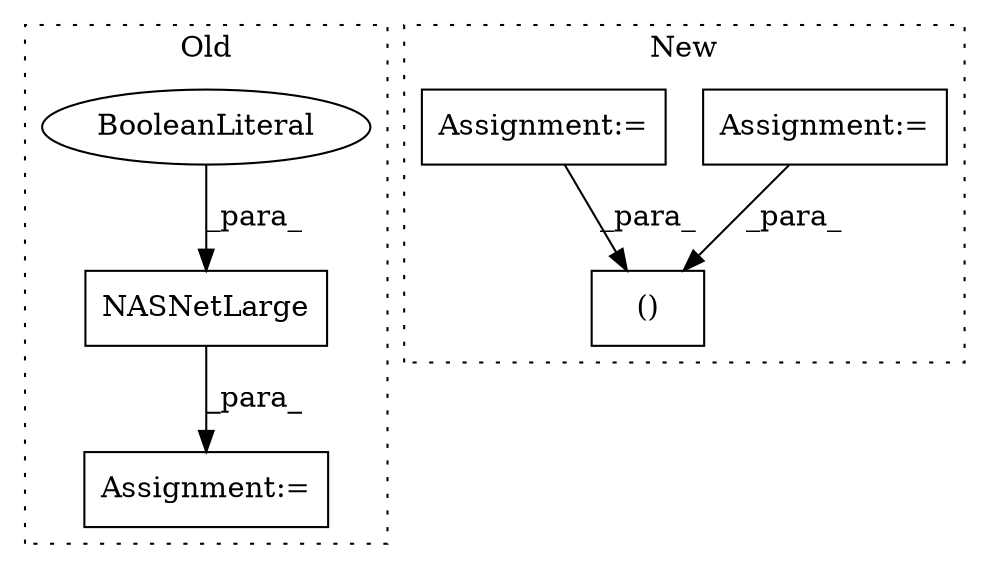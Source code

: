 digraph G {
subgraph cluster0 {
1 [label="NASNetLarge" a="32" s="15345,15367" l="12,1" shape="box"];
3 [label="Assignment:=" a="7" s="15331" l="1" shape="box"];
6 [label="BooleanLiteral" a="9" s="15362" l="5" shape="ellipse"];
label = "Old";
style="dotted";
}
subgraph cluster1 {
2 [label="()" a="106" s="16043" l="19" shape="box"];
4 [label="Assignment:=" a="7" s="15934" l="3" shape="box"];
5 [label="Assignment:=" a="7" s="15999" l="3" shape="box"];
label = "New";
style="dotted";
}
1 -> 3 [label="_para_"];
4 -> 2 [label="_para_"];
5 -> 2 [label="_para_"];
6 -> 1 [label="_para_"];
}